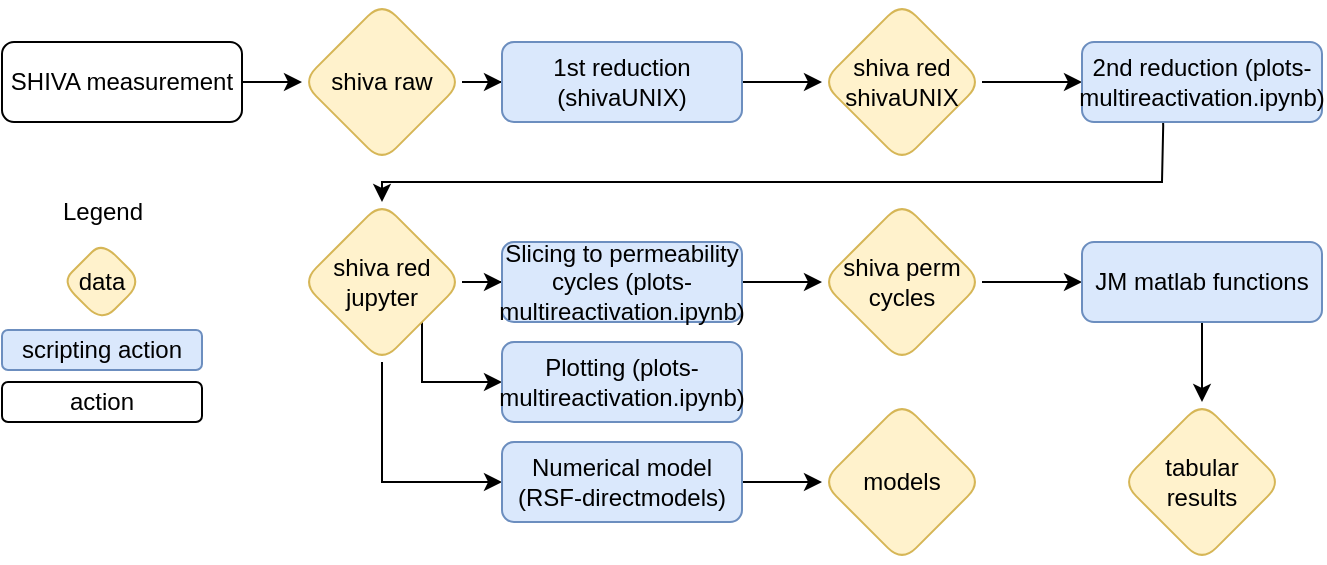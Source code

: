 <mxfile version="20.7.4" type="device"><diagram id="C5RBs43oDa-KdzZeNtuy" name="Page-1"><mxGraphModel dx="989" dy="582" grid="1" gridSize="10" guides="1" tooltips="1" connect="1" arrows="1" fold="1" page="1" pageScale="1" pageWidth="827" pageHeight="1169" math="0" shadow="0"><root><mxCell id="WIyWlLk6GJQsqaUBKTNV-0"/><mxCell id="WIyWlLk6GJQsqaUBKTNV-1" parent="WIyWlLk6GJQsqaUBKTNV-0"/><mxCell id="bLrqea4-3GehEKEO4Z_x-1" value="" style="edgeStyle=orthogonalEdgeStyle;rounded=0;orthogonalLoop=1;jettySize=auto;html=1;" parent="WIyWlLk6GJQsqaUBKTNV-1" source="WIyWlLk6GJQsqaUBKTNV-3" target="bLrqea4-3GehEKEO4Z_x-0" edge="1"><mxGeometry relative="1" as="geometry"/></mxCell><mxCell id="WIyWlLk6GJQsqaUBKTNV-3" value="SHIVA measurement" style="rounded=1;whiteSpace=wrap;html=1;fontSize=12;glass=0;strokeWidth=1;shadow=0;" parent="WIyWlLk6GJQsqaUBKTNV-1" vertex="1"><mxGeometry x="70" y="60" width="120" height="40" as="geometry"/></mxCell><mxCell id="bLrqea4-3GehEKEO4Z_x-10" value="" style="edgeStyle=orthogonalEdgeStyle;rounded=0;orthogonalLoop=1;jettySize=auto;html=1;" parent="WIyWlLk6GJQsqaUBKTNV-1" source="bLrqea4-3GehEKEO4Z_x-0" target="bLrqea4-3GehEKEO4Z_x-7" edge="1"><mxGeometry relative="1" as="geometry"/></mxCell><mxCell id="bLrqea4-3GehEKEO4Z_x-0" value="shiva raw" style="rhombus;whiteSpace=wrap;html=1;rounded=1;glass=0;strokeWidth=1;shadow=0;fillColor=#fff2cc;strokeColor=#d6b656;" parent="WIyWlLk6GJQsqaUBKTNV-1" vertex="1"><mxGeometry x="220" y="40" width="80" height="80" as="geometry"/></mxCell><mxCell id="bLrqea4-3GehEKEO4Z_x-9" value="" style="edgeStyle=orthogonalEdgeStyle;rounded=0;orthogonalLoop=1;jettySize=auto;html=1;" parent="WIyWlLk6GJQsqaUBKTNV-1" target="bLrqea4-3GehEKEO4Z_x-8" edge="1"><mxGeometry relative="1" as="geometry"><mxPoint x="300" y="160" as="sourcePoint"/></mxGeometry></mxCell><mxCell id="bLrqea4-3GehEKEO4Z_x-14" value="" style="edgeStyle=orthogonalEdgeStyle;rounded=0;orthogonalLoop=1;jettySize=auto;html=1;" parent="WIyWlLk6GJQsqaUBKTNV-1" source="bLrqea4-3GehEKEO4Z_x-7" target="bLrqea4-3GehEKEO4Z_x-13" edge="1"><mxGeometry relative="1" as="geometry"/></mxCell><mxCell id="bLrqea4-3GehEKEO4Z_x-7" value="1st reduction (shivaUNIX)" style="rounded=1;whiteSpace=wrap;html=1;fontSize=12;glass=0;strokeWidth=1;shadow=0;fillColor=#dae8fc;strokeColor=#6c8ebf;" parent="WIyWlLk6GJQsqaUBKTNV-1" vertex="1"><mxGeometry x="320" y="60" width="120" height="40" as="geometry"/></mxCell><mxCell id="bLrqea4-3GehEKEO4Z_x-21" style="edgeStyle=orthogonalEdgeStyle;rounded=0;orthogonalLoop=1;jettySize=auto;html=1;" parent="WIyWlLk6GJQsqaUBKTNV-1" source="bLrqea4-3GehEKEO4Z_x-13" edge="1"><mxGeometry relative="1" as="geometry"><mxPoint x="610" y="80" as="targetPoint"/></mxGeometry></mxCell><mxCell id="bLrqea4-3GehEKEO4Z_x-13" value="shiva red shivaUNIX" style="rhombus;whiteSpace=wrap;html=1;rounded=1;glass=0;strokeWidth=1;shadow=0;fillColor=#fff2cc;strokeColor=#d6b656;" parent="WIyWlLk6GJQsqaUBKTNV-1" vertex="1"><mxGeometry x="480" y="40" width="80" height="80" as="geometry"/></mxCell><mxCell id="bLrqea4-3GehEKEO4Z_x-23" value="" style="edgeStyle=orthogonalEdgeStyle;rounded=0;orthogonalLoop=1;jettySize=auto;html=1;exitX=0.338;exitY=1.005;exitDx=0;exitDy=0;exitPerimeter=0;" parent="WIyWlLk6GJQsqaUBKTNV-1" source="6bVABr3n3sOKiw1uHYGS-0" target="bLrqea4-3GehEKEO4Z_x-22" edge="1"><mxGeometry relative="1" as="geometry"><Array as="points"><mxPoint x="651" y="102"/><mxPoint x="650" y="130"/><mxPoint x="260" y="130"/></Array><mxPoint x="650" y="140" as="sourcePoint"/></mxGeometry></mxCell><mxCell id="bLrqea4-3GehEKEO4Z_x-26" value="" style="edgeStyle=orthogonalEdgeStyle;rounded=0;orthogonalLoop=1;jettySize=auto;html=1;" parent="WIyWlLk6GJQsqaUBKTNV-1" source="bLrqea4-3GehEKEO4Z_x-22" target="bLrqea4-3GehEKEO4Z_x-25" edge="1"><mxGeometry relative="1" as="geometry"/></mxCell><mxCell id="bLrqea4-3GehEKEO4Z_x-27" value="" style="edgeStyle=orthogonalEdgeStyle;rounded=0;orthogonalLoop=1;jettySize=auto;html=1;" parent="WIyWlLk6GJQsqaUBKTNV-1" source="bLrqea4-3GehEKEO4Z_x-22" target="bLrqea4-3GehEKEO4Z_x-24" edge="1"><mxGeometry relative="1" as="geometry"><Array as="points"><mxPoint x="260" y="280"/></Array></mxGeometry></mxCell><mxCell id="6bVABr3n3sOKiw1uHYGS-8" style="edgeStyle=orthogonalEdgeStyle;rounded=0;orthogonalLoop=1;jettySize=auto;html=1;entryX=0;entryY=0.5;entryDx=0;entryDy=0;" edge="1" parent="WIyWlLk6GJQsqaUBKTNV-1" source="bLrqea4-3GehEKEO4Z_x-22" target="6bVABr3n3sOKiw1uHYGS-7"><mxGeometry relative="1" as="geometry"><Array as="points"><mxPoint x="280" y="230"/></Array></mxGeometry></mxCell><mxCell id="bLrqea4-3GehEKEO4Z_x-22" value="shiva red&lt;br&gt;jupyter" style="rhombus;whiteSpace=wrap;html=1;rounded=1;glass=0;strokeWidth=1;shadow=0;fillColor=#fff2cc;strokeColor=#d6b656;" parent="WIyWlLk6GJQsqaUBKTNV-1" vertex="1"><mxGeometry x="220" y="140" width="80" height="80" as="geometry"/></mxCell><mxCell id="6bVABr3n3sOKiw1uHYGS-4" value="" style="edgeStyle=orthogonalEdgeStyle;rounded=0;orthogonalLoop=1;jettySize=auto;html=1;" edge="1" parent="WIyWlLk6GJQsqaUBKTNV-1" source="bLrqea4-3GehEKEO4Z_x-24" target="6bVABr3n3sOKiw1uHYGS-3"><mxGeometry relative="1" as="geometry"/></mxCell><mxCell id="bLrqea4-3GehEKEO4Z_x-24" value="Numerical model (RSF-directmodels)" style="rounded=1;whiteSpace=wrap;html=1;fontSize=12;glass=0;strokeWidth=1;shadow=0;fillColor=#dae8fc;strokeColor=#6c8ebf;" parent="WIyWlLk6GJQsqaUBKTNV-1" vertex="1"><mxGeometry x="320" y="260" width="120" height="40" as="geometry"/></mxCell><mxCell id="bLrqea4-3GehEKEO4Z_x-32" value="" style="edgeStyle=orthogonalEdgeStyle;rounded=0;orthogonalLoop=1;jettySize=auto;html=1;" parent="WIyWlLk6GJQsqaUBKTNV-1" source="bLrqea4-3GehEKEO4Z_x-25" target="bLrqea4-3GehEKEO4Z_x-31" edge="1"><mxGeometry relative="1" as="geometry"/></mxCell><mxCell id="bLrqea4-3GehEKEO4Z_x-25" value="Slicing to permeability cycles (plots-multireactivation.ipynb)" style="rounded=1;whiteSpace=wrap;html=1;fontSize=12;glass=0;strokeWidth=1;shadow=0;fillColor=#dae8fc;strokeColor=#6c8ebf;" parent="WIyWlLk6GJQsqaUBKTNV-1" vertex="1"><mxGeometry x="320" y="160" width="120" height="40" as="geometry"/></mxCell><mxCell id="bLrqea4-3GehEKEO4Z_x-34" value="" style="edgeStyle=orthogonalEdgeStyle;rounded=0;orthogonalLoop=1;jettySize=auto;html=1;" parent="WIyWlLk6GJQsqaUBKTNV-1" source="bLrqea4-3GehEKEO4Z_x-31" target="bLrqea4-3GehEKEO4Z_x-33" edge="1"><mxGeometry relative="1" as="geometry"/></mxCell><mxCell id="bLrqea4-3GehEKEO4Z_x-31" value="shiva perm cycles" style="rhombus;whiteSpace=wrap;html=1;rounded=1;glass=0;strokeWidth=1;shadow=0;fillColor=#fff2cc;strokeColor=#d6b656;" parent="WIyWlLk6GJQsqaUBKTNV-1" vertex="1"><mxGeometry x="480" y="140" width="80" height="80" as="geometry"/></mxCell><mxCell id="6bVABr3n3sOKiw1uHYGS-2" value="" style="edgeStyle=orthogonalEdgeStyle;rounded=0;orthogonalLoop=1;jettySize=auto;html=1;" edge="1" parent="WIyWlLk6GJQsqaUBKTNV-1" source="bLrqea4-3GehEKEO4Z_x-33" target="6bVABr3n3sOKiw1uHYGS-1"><mxGeometry relative="1" as="geometry"/></mxCell><mxCell id="bLrqea4-3GehEKEO4Z_x-33" value="JM matlab functions" style="rounded=1;whiteSpace=wrap;html=1;fontSize=12;glass=0;strokeWidth=1;shadow=0;fillColor=#dae8fc;strokeColor=#6c8ebf;" parent="WIyWlLk6GJQsqaUBKTNV-1" vertex="1"><mxGeometry x="610" y="160" width="120" height="40" as="geometry"/></mxCell><mxCell id="bLrqea4-3GehEKEO4Z_x-37" value="data" style="rhombus;whiteSpace=wrap;html=1;rounded=1;glass=0;strokeWidth=1;shadow=0;fillColor=#fff2cc;strokeColor=#d6b656;" parent="WIyWlLk6GJQsqaUBKTNV-1" vertex="1"><mxGeometry x="100" y="160" width="40" height="40" as="geometry"/></mxCell><mxCell id="bLrqea4-3GehEKEO4Z_x-38" value="scripting action" style="rounded=1;whiteSpace=wrap;html=1;fontSize=12;glass=0;strokeWidth=1;shadow=0;fillColor=#dae8fc;strokeColor=#6c8ebf;" parent="WIyWlLk6GJQsqaUBKTNV-1" vertex="1"><mxGeometry x="70" y="204" width="100" height="20" as="geometry"/></mxCell><mxCell id="bLrqea4-3GehEKEO4Z_x-39" value="action" style="rounded=1;whiteSpace=wrap;html=1;fontSize=12;glass=0;strokeWidth=1;shadow=0;" parent="WIyWlLk6GJQsqaUBKTNV-1" vertex="1"><mxGeometry x="70" y="230" width="100" height="20" as="geometry"/></mxCell><mxCell id="bLrqea4-3GehEKEO4Z_x-40" value="Legend" style="text;html=1;align=center;verticalAlign=middle;resizable=0;points=[];autosize=1;strokeColor=none;fillColor=none;" parent="WIyWlLk6GJQsqaUBKTNV-1" vertex="1"><mxGeometry x="90" y="130" width="60" height="30" as="geometry"/></mxCell><mxCell id="6bVABr3n3sOKiw1uHYGS-0" value="2nd reduction&amp;nbsp;(plots-multireactivation.ipynb)" style="rounded=1;whiteSpace=wrap;html=1;fontSize=12;glass=0;strokeWidth=1;shadow=0;fillColor=#dae8fc;strokeColor=#6c8ebf;" vertex="1" parent="WIyWlLk6GJQsqaUBKTNV-1"><mxGeometry x="610" y="60" width="120" height="40" as="geometry"/></mxCell><mxCell id="6bVABr3n3sOKiw1uHYGS-1" value="tabular &lt;br&gt;results&lt;br&gt;" style="rhombus;whiteSpace=wrap;html=1;fillColor=#fff2cc;strokeColor=#d6b656;rounded=1;glass=0;strokeWidth=1;shadow=0;" vertex="1" parent="WIyWlLk6GJQsqaUBKTNV-1"><mxGeometry x="630" y="240" width="80" height="80" as="geometry"/></mxCell><mxCell id="6bVABr3n3sOKiw1uHYGS-3" value="models" style="rhombus;whiteSpace=wrap;html=1;fillColor=#fff2cc;strokeColor=#d6b656;rounded=1;glass=0;strokeWidth=1;shadow=0;" vertex="1" parent="WIyWlLk6GJQsqaUBKTNV-1"><mxGeometry x="480" y="240" width="80" height="80" as="geometry"/></mxCell><mxCell id="6bVABr3n3sOKiw1uHYGS-7" value="Plotting (plots-multireactivation.ipynb)" style="rounded=1;whiteSpace=wrap;html=1;fontSize=12;glass=0;strokeWidth=1;shadow=0;fillColor=#dae8fc;strokeColor=#6c8ebf;" vertex="1" parent="WIyWlLk6GJQsqaUBKTNV-1"><mxGeometry x="320" y="210" width="120" height="40" as="geometry"/></mxCell></root></mxGraphModel></diagram></mxfile>